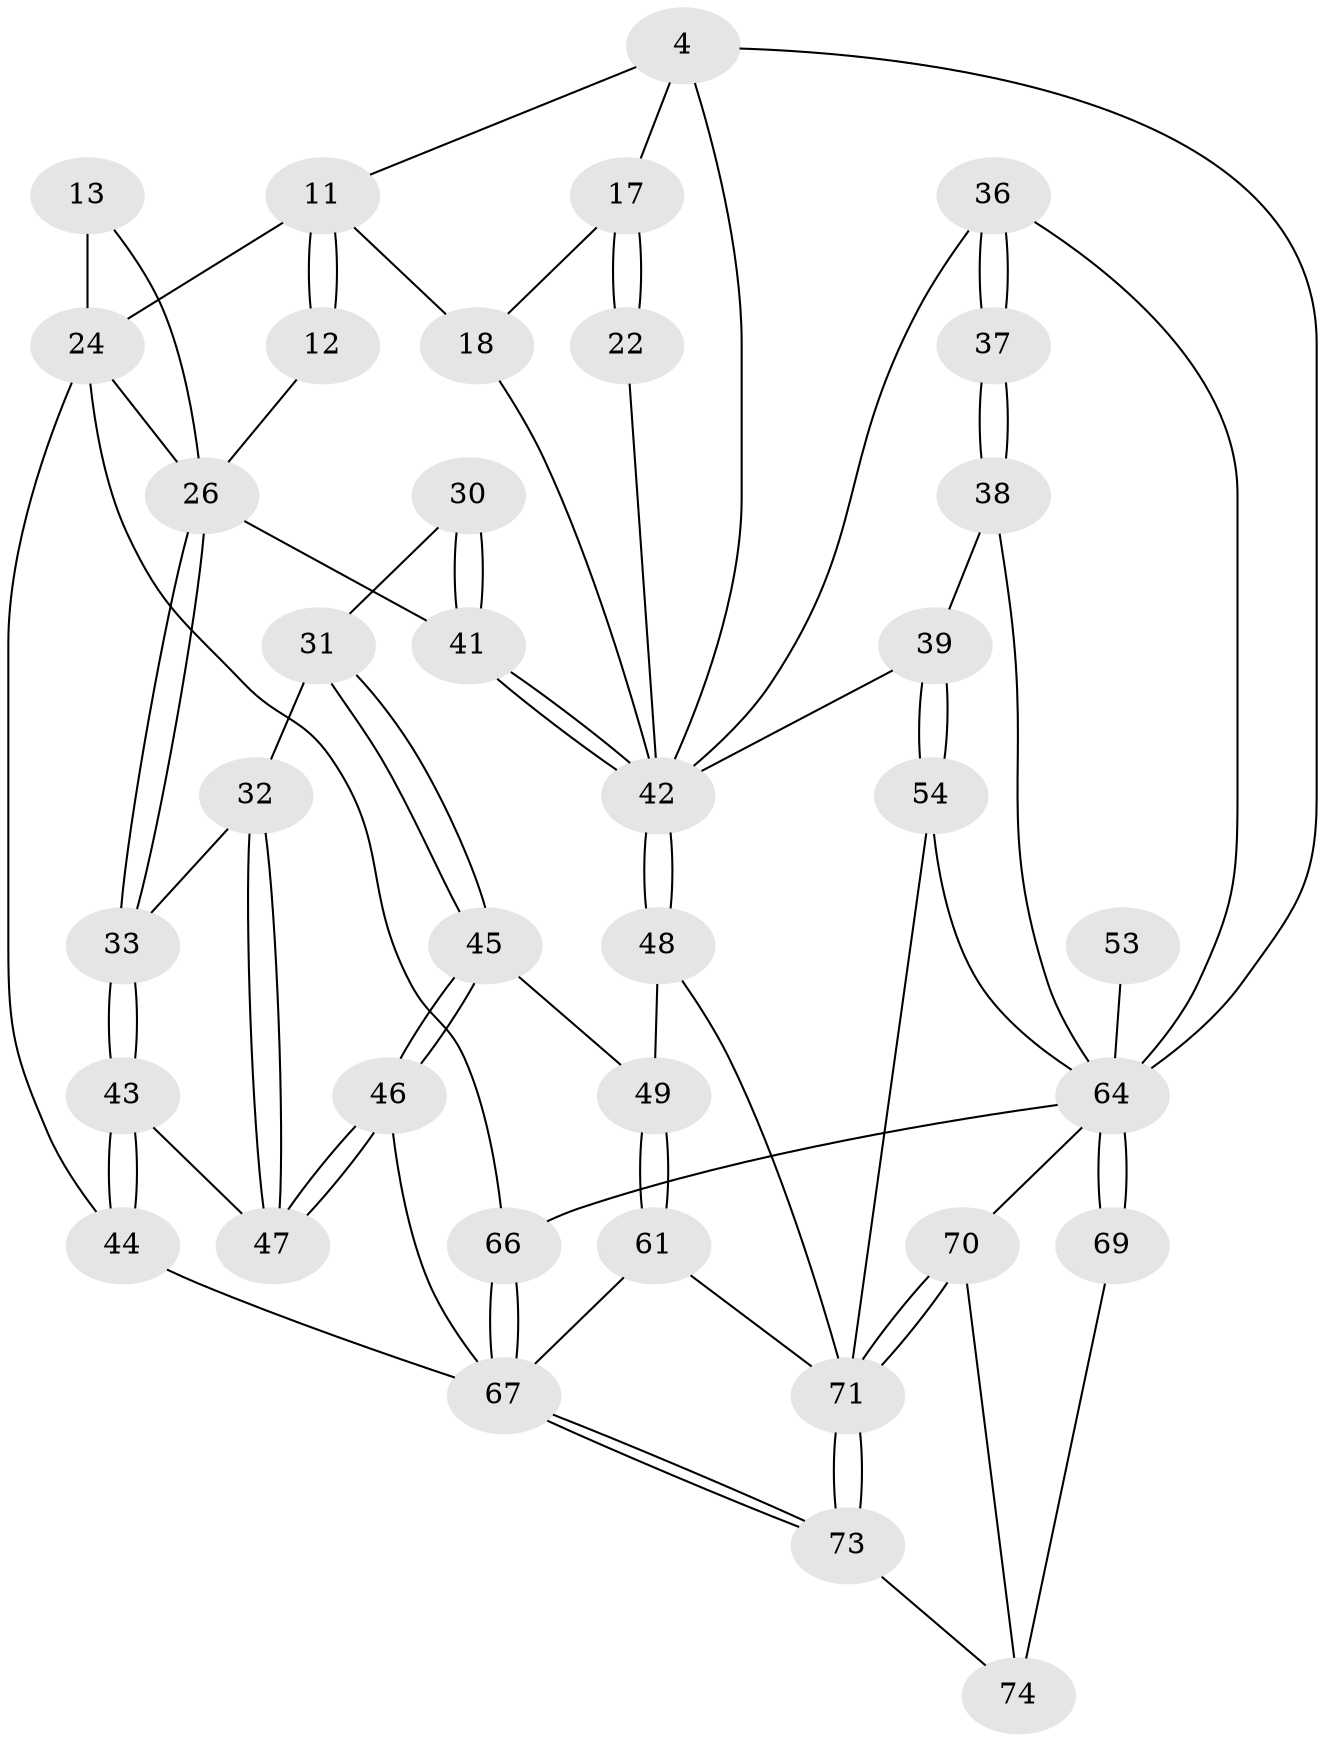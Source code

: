 // original degree distribution, {3: 0.02702702702702703, 5: 0.43243243243243246, 4: 0.28378378378378377, 6: 0.25675675675675674}
// Generated by graph-tools (version 1.1) at 2025/01/03/09/25 05:01:56]
// undirected, 37 vertices, 82 edges
graph export_dot {
graph [start="1"]
  node [color=gray90,style=filled];
  4 [pos="+0.8518953675875037+0",super="+3"];
  11 [pos="+0.36089750303825074+0.19861977770913616",super="+9"];
  12 [pos="+0.3374169262628003+0.21043478612715838"];
  13 [pos="+0.13198445068027292+0.16726172148213925"];
  17 [pos="+0.4633741270913155+0.2066481901528731",super="+16"];
  18 [pos="+0.4160971448789263+0.21883040134192208"];
  22 [pos="+0.6210940308160948+0.3243272373412874"];
  24 [pos="+0+0.2563075197891341",super="+23+14"];
  26 [pos="+0.15319488877324747+0.3628707029893371",super="+25"];
  30 [pos="+0.33573532293605046+0.47468951987566893"];
  31 [pos="+0.2975766445147314+0.4763407325596656"];
  32 [pos="+0.2783330761515036+0.4765978705990246"];
  33 [pos="+0.12626331205632485+0.4564193545659713"];
  36 [pos="+0.8442281072690345+0.31779062011382553",super="+35"];
  37 [pos="+0.8482816876897256+0.49808977238942687"];
  38 [pos="+0.8312956778490692+0.5259339856506128"];
  39 [pos="+0.7056731680463757+0.5346129831885087"];
  41 [pos="+0.3435528097149011+0.47827761881829534",super="+28+29"];
  42 [pos="+0.4213624222577329+0.5668601806249758",super="+40+27"];
  43 [pos="+0+0.5347285426190783"];
  44 [pos="+0+0.557757691991789"];
  45 [pos="+0.2513023087024358+0.6986608923357469"];
  46 [pos="+0.24577837038244252+0.7004482503507936"];
  47 [pos="+0.22952667840839366+0.685224520054719"];
  48 [pos="+0.42096871293982346+0.6138977458473358"];
  49 [pos="+0.40114439553867154+0.65644895173036"];
  53 [pos="+1+0.8261041576051225"];
  54 [pos="+0.6691514350515815+0.694797761676553"];
  61 [pos="+0.44743454535630334+0.8404158545216371"];
  64 [pos="+0.8181916330662297+0.8574012548462158",super="+63+56+52"];
  66 [pos="+0+1",super="+6"];
  67 [pos="+0+1",super="+62+58"];
  69 [pos="+0.7997722437088056+0.9694467874533668",super="+68"];
  70 [pos="+0.6842050115970152+0.9124120793246606",super="+65"];
  71 [pos="+0.4801693897043406+0.9263401945162143",super="+60+59"];
  73 [pos="+0.4696768217856998+1"];
  74 [pos="+0.6307634652079612+1",super="+72"];
  4 -- 17;
  4 -- 42;
  4 -- 11;
  4 -- 64;
  11 -- 12 [weight=2];
  11 -- 12;
  11 -- 18;
  11 -- 24;
  12 -- 26;
  13 -- 24 [weight=2];
  13 -- 26;
  17 -- 18;
  17 -- 22 [weight=2];
  17 -- 22;
  18 -- 42;
  22 -- 42;
  24 -- 44;
  24 -- 66 [weight=2];
  24 -- 26;
  26 -- 33;
  26 -- 33;
  26 -- 41;
  30 -- 31;
  30 -- 41 [weight=2];
  30 -- 41;
  31 -- 32;
  31 -- 45;
  31 -- 45;
  32 -- 33;
  32 -- 47;
  32 -- 47;
  33 -- 43;
  33 -- 43;
  36 -- 37 [weight=2];
  36 -- 37;
  36 -- 42;
  36 -- 64;
  37 -- 38;
  37 -- 38;
  38 -- 39;
  38 -- 64;
  39 -- 54;
  39 -- 54;
  39 -- 42;
  41 -- 42 [weight=2];
  41 -- 42;
  42 -- 48;
  42 -- 48;
  43 -- 44;
  43 -- 44;
  43 -- 47;
  44 -- 67;
  45 -- 46;
  45 -- 46;
  45 -- 49;
  46 -- 47;
  46 -- 47;
  46 -- 67;
  48 -- 49;
  48 -- 71;
  49 -- 61;
  49 -- 61;
  53 -- 64 [weight=3];
  54 -- 71;
  54 -- 64;
  61 -- 71;
  61 -- 67;
  64 -- 69 [weight=2];
  64 -- 69;
  64 -- 70;
  64 -- 66 [weight=2];
  66 -- 67 [weight=2];
  66 -- 67;
  67 -- 73;
  67 -- 73;
  69 -- 74 [weight=2];
  70 -- 71 [weight=2];
  70 -- 71;
  70 -- 74;
  71 -- 73;
  71 -- 73;
  73 -- 74;
}
